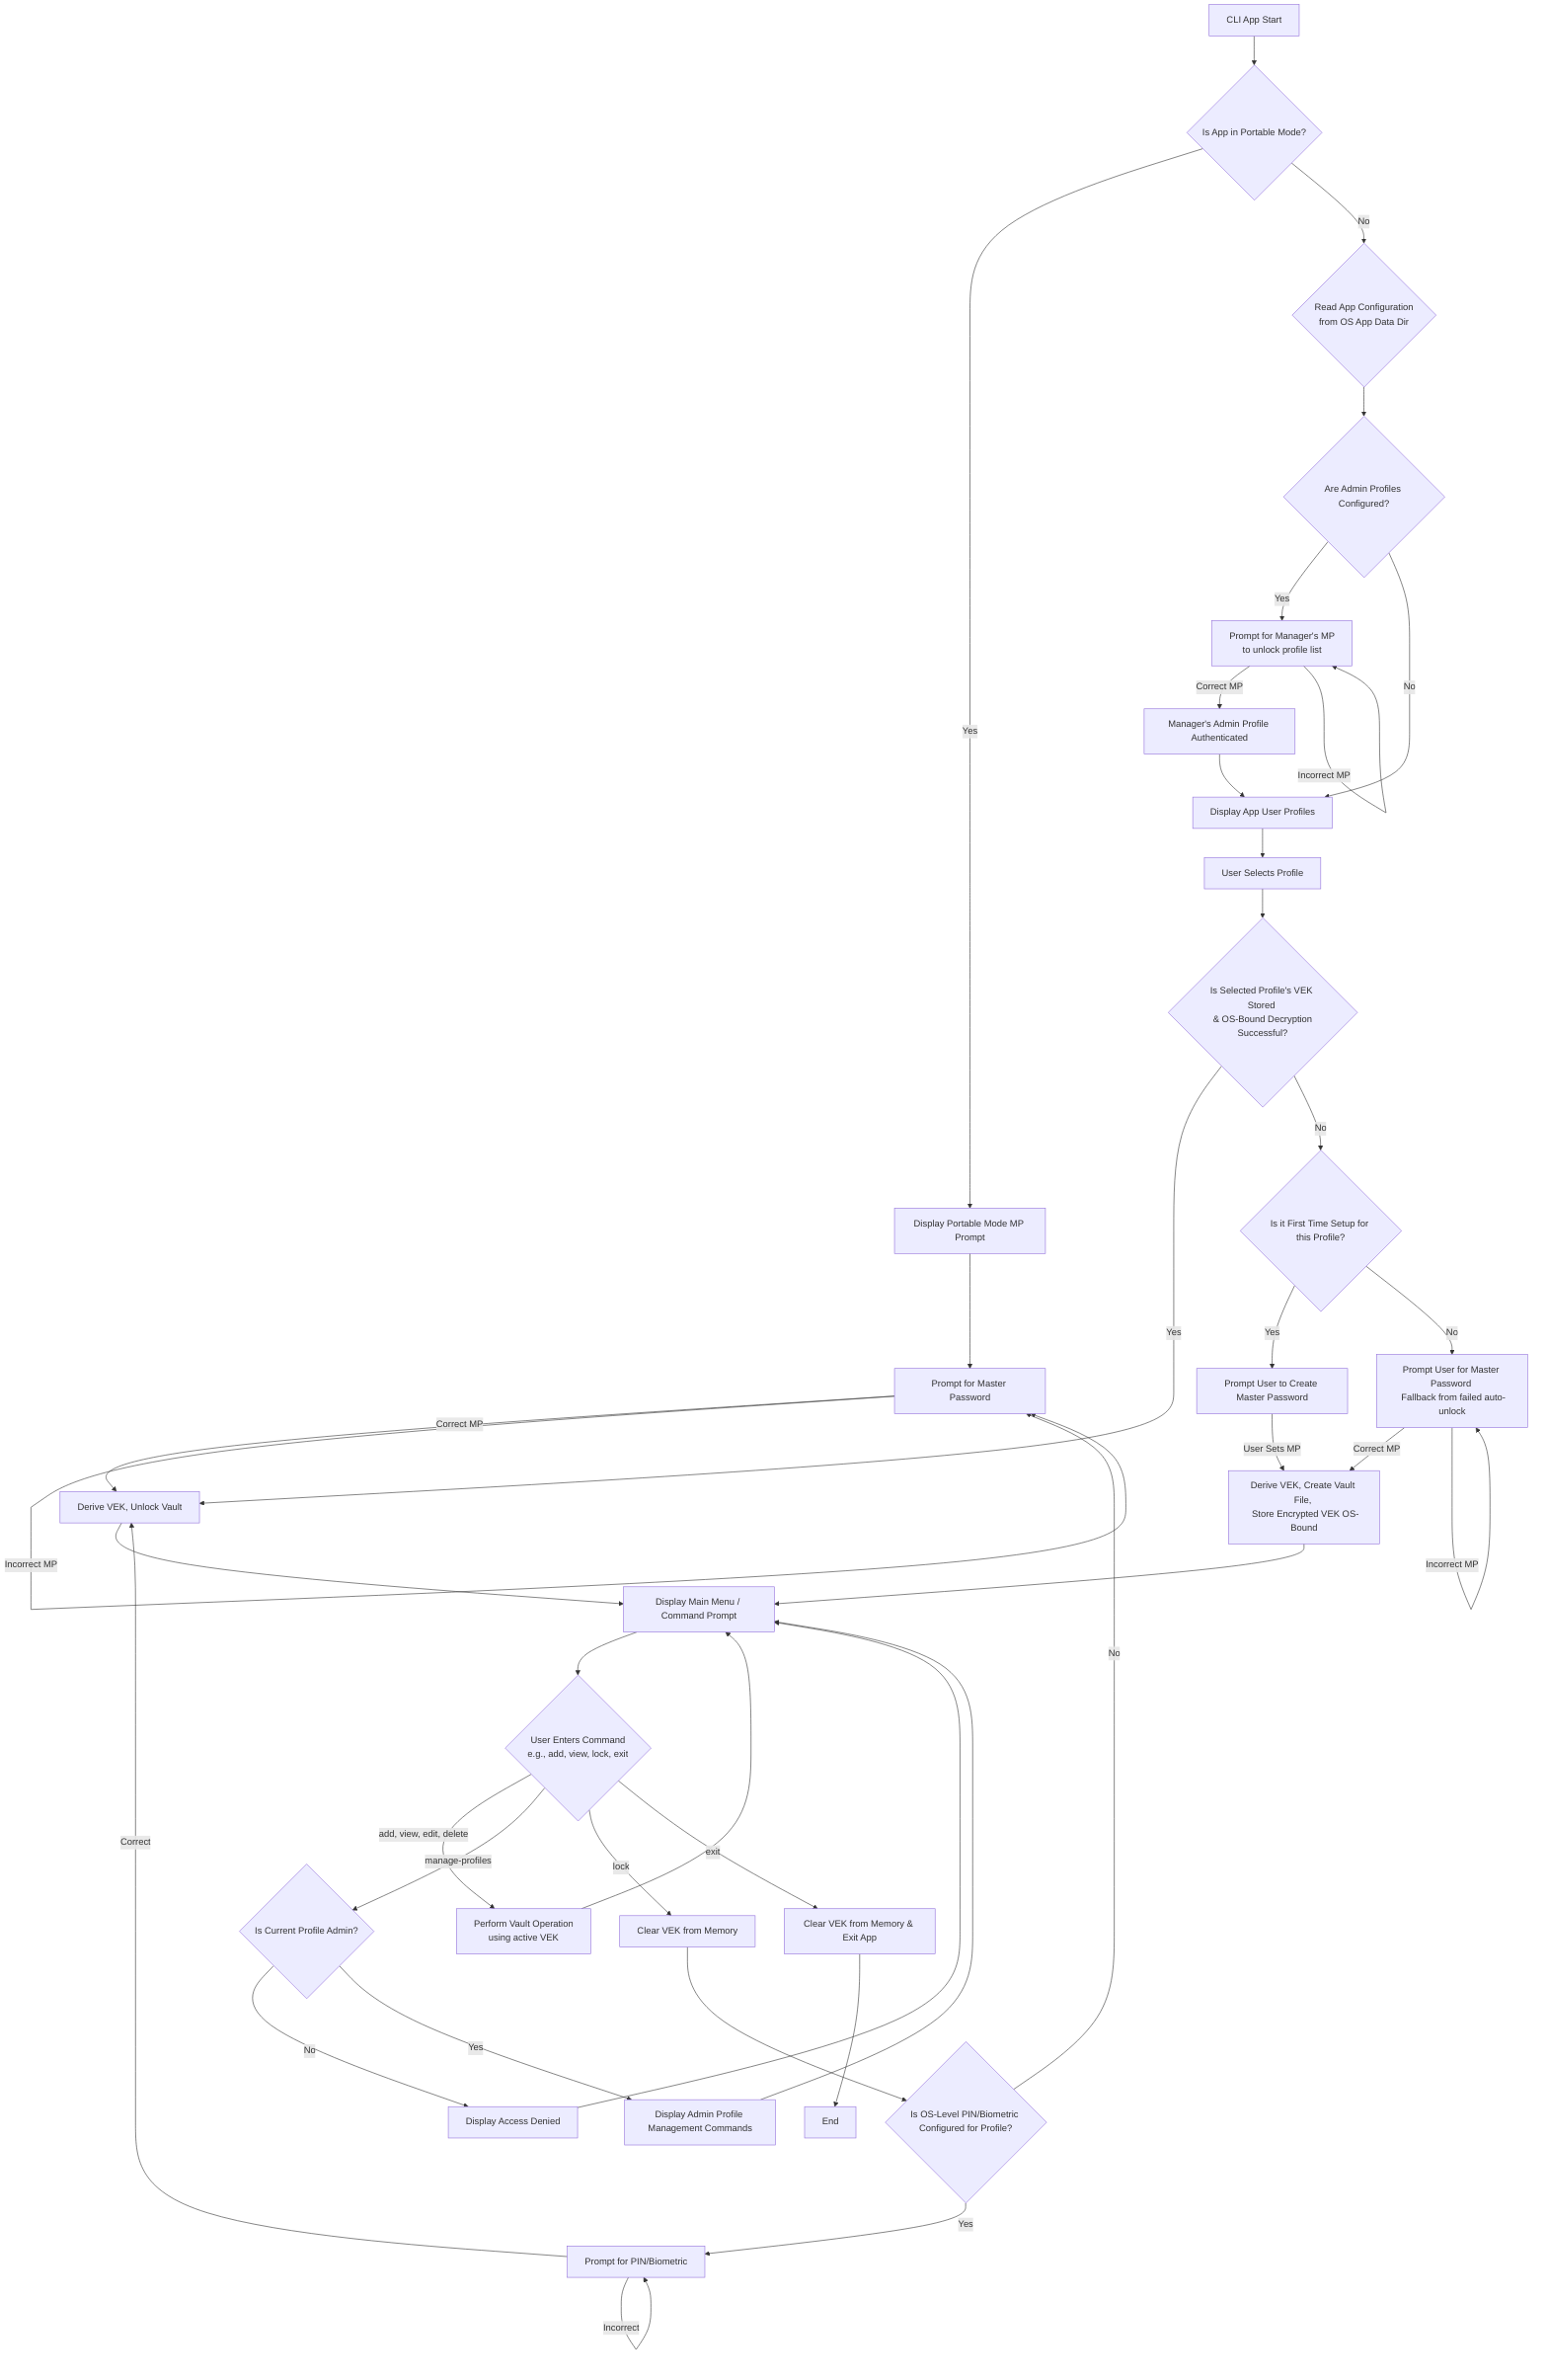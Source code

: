 graph TD
    A[CLI App Start] --> B{Is App in Portable Mode?}

    B -- Yes --> C[Display Portable Mode MP Prompt]
    C --> D[Prompt for Master Password]
    D -- Correct MP --> E[Derive VEK, Unlock Vault]
    D -- Incorrect MP --> D
    E --> F[Display Main Menu / Command Prompt]

    B -- No --> G{Read App Configuration \n from OS App Data Dir}

    G --> H{Are Admin Profiles Configured?}

    H -- Yes --> I[Prompt for Manager's MP \n to unlock profile list]
    I -- Correct MP --> J[Manager's Admin Profile Authenticated]
    I -- Incorrect MP --> I
    J --> K[Display App User Profiles]

    H -- No --> K

    K --> L[User Selects Profile]

    L --> M{Is Selected Profile's VEK Stored \n & OS-Bound Decryption Successful?}

    M -- Yes --> E[Derive VEK, Unlock Vault]

    M -- No --> N{Is it First Time Setup for this Profile?}

    N -- Yes --> O[Prompt User to Create Master Password]
    O -- User Sets MP --> P[Derive VEK, Create Vault File, \n Store Encrypted VEK OS-Bound]
    P --> F

    N -- No --> Q[Prompt User for Master Password \n Fallback from failed auto-unlock]
    Q -- Correct MP --> P
    Q -- Incorrect MP --> Q

    F --> R{User Enters Command \n e.g., add, view, lock, exit}

    R -- add, view, edit, delete --> S[Perform Vault Operation \n using active VEK]
    S --> F

    R -- manage-profiles --> T{Is Current Profile Admin?}
    T -- No --> U[Display Access Denied]
    U --> F
    T -- Yes --> V[Display Admin Profile Management Commands]
    V --> F

    R -- lock --> W[Clear VEK from Memory]
    W --> X{Is OS-Level PIN/Biometric Configured for Profile?}
    X -- Yes --> Y[Prompt for PIN/Biometric]
    Y -- Correct --> E[Derive VEK, Unlock Vault]
    Y -- Incorrect --> Y
    X -- No --> D[Prompt for Master Password]

    R -- exit --> Z[Clear VEK from Memory & Exit App]

    Z --> END[End]